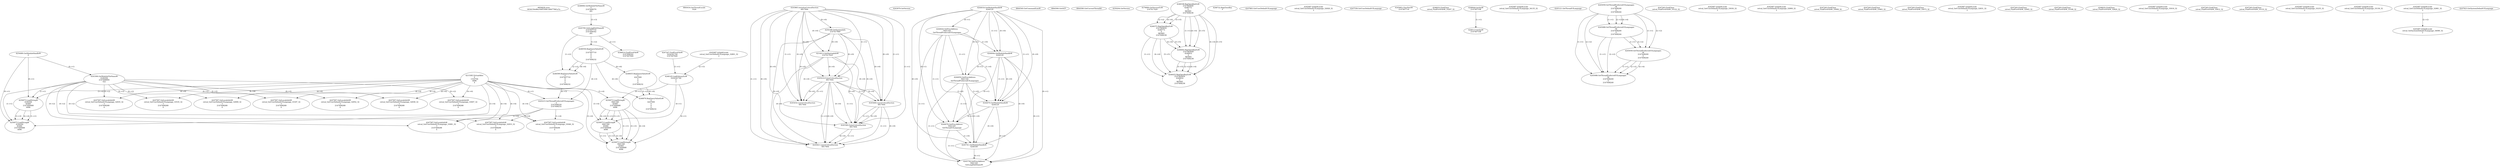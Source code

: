 // Global SCDG with merge call
digraph {
	0 [label="6850628.main
0034150e96a164f5308c1d6477961a7a"]
	1 [label="4254480.GetModuleHandleW
0"]
	2 [label="6844434.SetThreadLocale
1024"]
	3 [label="4243965.InitializeCriticalSection
6917004"]
	4 [label="4243979.GetVersion
"]
	5 [label="4244018.GetModuleHandleW
4244120"]
	6 [label="4244024.GetProcAddress
9441320
GetThreadPreferredUILanguages"]
	5 -> 6 [label="(0-->1)"]
	7 [label="4244044.GetModuleHandleW
4244120"]
	5 -> 7 [label="(1-->1)"]
	5 -> 7 [label="(0-->0)"]
	6 -> 7 [label="(1-->0)"]
	8 [label="4244050.GetProcAddress
9441320
SetThreadPreferredUILanguages"]
	5 -> 8 [label="(0-->1)"]
	6 -> 8 [label="(1-->1)"]
	7 -> 8 [label="(0-->1)"]
	9 [label="4244070.GetModuleHandleW
4244120"]
	5 -> 9 [label="(1-->1)"]
	7 -> 9 [label="(1-->1)"]
	5 -> 9 [label="(0-->0)"]
	6 -> 9 [label="(1-->0)"]
	7 -> 9 [label="(0-->0)"]
	8 -> 9 [label="(1-->0)"]
	10 [label="4244076.GetProcAddress
9441320
GetThreadUILanguage"]
	5 -> 10 [label="(0-->1)"]
	6 -> 10 [label="(1-->1)"]
	7 -> 10 [label="(0-->1)"]
	8 -> 10 [label="(1-->1)"]
	9 -> 10 [label="(0-->1)"]
	11 [label="4250188.GetSystemInfo
2147417660"]
	3 -> 11 [label="(0-->0)"]
	12 [label="6844540.GetCommandLineW
"]
	13 [label="4214413.GetStartupInfoW
2147417624"]
	3 -> 13 [label="(0-->0)"]
	11 -> 13 [label="(0-->0)"]
	14 [label="6844560.GetACP
"]
	15 [label="6844580.GetCurrentThreadId
"]
	16 [label="4250204.GetVersion
"]
	17 [label="4276690.GetVersionExW
2147417420"]
	18 [label="4243306.GetModuleFileNameW
4194304
2147408904
522"]
	1 -> 18 [label="(0-->1)"]
	19 [label="4248064.GetModuleFileNameW
0
2147408370
261"]
	20 [label="4215383.VirtualAlloc
0
1310704
4096
4"]
	21 [label="4246338.RegOpenKeyExW
2147483649
4246772
0
983065
2147408236"]
	22 [label="4246372.RegOpenKeyExW
2147483650
4246772
0
983065
2147408236"]
	21 -> 22 [label="(2-->2)"]
	21 -> 22 [label="(4-->4)"]
	21 -> 22 [label="(5-->5)"]
	23 [label="4246402.RegOpenKeyExW
2147483649
4246832
0
983065
2147408236"]
	21 -> 23 [label="(1-->1)"]
	21 -> 23 [label="(4-->4)"]
	22 -> 23 [label="(4-->4)"]
	21 -> 23 [label="(5-->5)"]
	22 -> 23 [label="(5-->5)"]
	24 [label="4245741.GetModuleHandleW
4246160"]
	5 -> 24 [label="(0-->0)"]
	6 -> 24 [label="(1-->0)"]
	7 -> 24 [label="(0-->0)"]
	8 -> 24 [label="(1-->0)"]
	9 -> 24 [label="(0-->0)"]
	10 -> 24 [label="(1-->0)"]
	25 [label="4245758.GetProcAddress
9441320
GetLongPathNameW"]
	5 -> 25 [label="(0-->1)"]
	6 -> 25 [label="(1-->1)"]
	7 -> 25 [label="(0-->1)"]
	8 -> 25 [label="(1-->1)"]
	9 -> 25 [label="(0-->1)"]
	10 -> 25 [label="(1-->1)"]
	24 -> 25 [label="(0-->1)"]
	26 [label="4245785.GetLongPathNameW
2147407710
2147406542
261"]
	19 -> 26 [label="(3-->3)"]
	27 [label="4246556.RegQueryValueExW
0
2147407710
0
0
0
2147408232"]
	26 -> 27 [label="(1-->2)"]
	28 [label="4246635.RegQueryValueExW
0
4247000
0
0
0
2147408232"]
	27 -> 28 [label="(6-->6)"]
	29 [label="4246722.RegCloseKey
0"]
	30 [label="4247883.GetUserDefaultUILanguage
"]
	31 [label="4245418.EnterCriticalSection
6917004"]
	3 -> 31 [label="(1-->1)"]
	3 -> 31 [label="(0-->0)"]
	11 -> 31 [label="(0-->0)"]
	13 -> 31 [label="(0-->0)"]
	32 [label="4245469.LeaveCriticalSection
6917004"]
	3 -> 32 [label="(1-->1)"]
	31 -> 32 [label="(1-->1)"]
	3 -> 32 [label="(0-->0)"]
	11 -> 32 [label="(0-->0)"]
	13 -> 32 [label="(0-->0)"]
	31 -> 32 [label="(0-->0)"]
	33 [label="4245487.IsValidLocale
retval_GetUserDefaultUILanguage_32828_32
2"]
	34 [label="4245580.EnterCriticalSection
6917004"]
	3 -> 34 [label="(1-->1)"]
	31 -> 34 [label="(1-->1)"]
	32 -> 34 [label="(1-->1)"]
	3 -> 34 [label="(0-->0)"]
	11 -> 34 [label="(0-->0)"]
	13 -> 34 [label="(0-->0)"]
	31 -> 34 [label="(0-->0)"]
	32 -> 34 [label="(0-->0)"]
	35 [label="4245621.LeaveCriticalSection
6917004"]
	3 -> 35 [label="(1-->1)"]
	31 -> 35 [label="(1-->1)"]
	32 -> 35 [label="(1-->1)"]
	34 -> 35 [label="(1-->1)"]
	3 -> 35 [label="(0-->0)"]
	11 -> 35 [label="(0-->0)"]
	13 -> 35 [label="(0-->0)"]
	31 -> 35 [label="(0-->0)"]
	32 -> 35 [label="(0-->0)"]
	34 -> 35 [label="(0-->0)"]
	36 [label="4247558.GetUserDefaultUILanguage
"]
	37 [label="4247567.GetLocaleInfoW
retval_GetUserDefaultUILanguage_32939_32
3
2147408268
4"]
	18 -> 37 [label="(0-->2)"]
	20 -> 37 [label="(4-->4)"]
	38 [label="4247247.FindFirstFileW
3224341740
2147407640"]
	39 [label="4250073.LoadStringW
4194304
65485
2147409468
4096"]
	1 -> 39 [label="(0-->1)"]
	18 -> 39 [label="(1-->1)"]
	20 -> 39 [label="(3-->4)"]
	40 [label="4250073.LoadStringW
4194304
65484
2147409468
4096"]
	1 -> 40 [label="(0-->1)"]
	18 -> 40 [label="(1-->1)"]
	39 -> 40 [label="(1-->1)"]
	39 -> 40 [label="(3-->3)"]
	20 -> 40 [label="(3-->4)"]
	39 -> 40 [label="(4-->4)"]
	41 [label="4246432.RegOpenKeyExW
2147483650
4246832
0
983065
2147408236"]
	22 -> 41 [label="(1-->1)"]
	23 -> 41 [label="(2-->2)"]
	21 -> 41 [label="(4-->4)"]
	22 -> 41 [label="(4-->4)"]
	23 -> 41 [label="(4-->4)"]
	21 -> 41 [label="(5-->5)"]
	22 -> 41 [label="(5-->5)"]
	23 -> 41 [label="(5-->5)"]
	42 [label="4245683.CharNextW
2147407716"]
	43 [label="4246014.FindFirstFileW
2147406542
2147407064"]
	26 -> 43 [label="(2-->1)"]
	44 [label="4246032.FindClose
retval_FindFirstFileW_33207_32"]
	45 [label="4246044.lstrlenW
2147407108"]
	46 [label="4246113.lstrlenW
2147407108"]
	45 -> 46 [label="(1-->1)"]
	47 [label="4245487.IsValidLocale
retval_GetUserDefaultUILanguage_34135_32
2"]
	48 [label="4245121.GetThreadUILanguage
"]
	49 [label="4245059.GetThreadPreferredUILanguages
56
2147408200
0
2147408244"]
	50 [label="4246599.RegQueryValueExW
0
2147407710
0
0
0
2147408232"]
	26 -> 50 [label="(1-->2)"]
	27 -> 50 [label="(2-->2)"]
	27 -> 50 [label="(6-->6)"]
	51 [label="4245487.IsValidLocale
retval_GetUserDefaultUILanguage_32801_32
2"]
	52 [label="4245088.GetThreadPreferredUILanguages
56
2147408200
0
2147408244"]
	49 -> 52 [label="(1-->1)"]
	49 -> 52 [label="(2-->2)"]
	49 -> 52 [label="(4-->4)"]
	53 [label="4245215.SetThreadPreferredUILanguages
4
2147408220
2147408232"]
	20 -> 53 [label="(4-->1)"]
	27 -> 53 [label="(6-->3)"]
	50 -> 53 [label="(6-->3)"]
	54 [label="4245059.GetThreadPreferredUILanguages
56
2147408200
0
2147408240"]
	49 -> 54 [label="(1-->1)"]
	52 -> 54 [label="(1-->1)"]
	49 -> 54 [label="(2-->2)"]
	52 -> 54 [label="(2-->2)"]
	55 [label="4245088.GetThreadPreferredUILanguages
56
2147408200
0
2147408240"]
	49 -> 55 [label="(1-->1)"]
	52 -> 55 [label="(1-->1)"]
	54 -> 55 [label="(1-->1)"]
	49 -> 55 [label="(2-->2)"]
	52 -> 55 [label="(2-->2)"]
	54 -> 55 [label="(2-->2)"]
	54 -> 55 [label="(4-->4)"]
	56 [label="4247567.GetLocaleInfoW
retval_GetUserDefaultUILanguage_33081_32
3
2147408268
4"]
	18 -> 56 [label="(0-->2)"]
	20 -> 56 [label="(4-->4)"]
	53 -> 56 [label="(1-->4)"]
	57 [label="4247263.FindClose
retval_FindFirstFileW_33122_32"]
	58 [label="4248145.LoadLibraryExW
3224341740
0
2"]
	38 -> 58 [label="(1-->1)"]
	51 -> 58 [label="(2-->3)"]
	59 [label="4250073.LoadStringW
9441340
65485
2147409468
4096"]
	58 -> 59 [label="(0-->1)"]
	20 -> 59 [label="(3-->4)"]
	60 [label="4250073.LoadStringW
9441340
65484
2147409468
4096"]
	58 -> 60 [label="(0-->1)"]
	59 -> 60 [label="(1-->1)"]
	59 -> 60 [label="(3-->3)"]
	20 -> 60 [label="(3-->4)"]
	59 -> 60 [label="(4-->4)"]
	61 [label="4250073.LoadStringW
9441340
65483
2147409468
4096"]
	58 -> 61 [label="(0-->1)"]
	59 -> 61 [label="(1-->1)"]
	60 -> 61 [label="(1-->1)"]
	59 -> 61 [label="(3-->3)"]
	60 -> 61 [label="(3-->3)"]
	20 -> 61 [label="(3-->4)"]
	59 -> 61 [label="(4-->4)"]
	60 -> 61 [label="(4-->4)"]
	62 [label="4245487.IsValidLocale
retval_GetUserDefaultUILanguage_33030_32
2"]
	63 [label="4246676.RegQueryValueExW
0
4247000
0
0
0
2147408232"]
	28 -> 63 [label="(2-->2)"]
	27 -> 63 [label="(6-->6)"]
	28 -> 63 [label="(6-->6)"]
	64 [label="4245487.IsValidLocale
retval_GetUserDefaultUILanguage_32809_32
2"]
	65 [label="4247567.GetLocaleInfoW
retval_GetUserDefaultUILanguage_32952_32
3
2147408268
4"]
	18 -> 65 [label="(0-->2)"]
	20 -> 65 [label="(4-->4)"]
	66 [label="4247263.FindClose
retval_FindFirstFileW_33009_32"]
	67 [label="4247567.GetLocaleInfoW
retval_GetUserDefaultUILanguage_33007_32
3
2147408268
4"]
	18 -> 67 [label="(0-->2)"]
	20 -> 67 [label="(4-->4)"]
	68 [label="4247263.FindClose
retval_FindFirstFileW_33463_32"]
	69 [label="4247567.GetLocaleInfoW
retval_GetUserDefaultUILanguage_33046_32
3
2147408268
4"]
	18 -> 69 [label="(0-->2)"]
	20 -> 69 [label="(4-->4)"]
	53 -> 69 [label="(1-->4)"]
	70 [label="4247263.FindClose
retval_FindFirstFileW_33073_32"]
	71 [label="4245487.IsValidLocale
retval_GetUserDefaultUILanguage_32831_32
2"]
	72 [label="4247567.GetLocaleInfoW
retval_GetUserDefaultUILanguage_32935_32
3
2147408268
4"]
	18 -> 72 [label="(0-->2)"]
	20 -> 72 [label="(4-->4)"]
	73 [label="4247263.FindClose
retval_FindFirstFileW_32945_32"]
	74 [label="4247263.FindClose
retval_FindFirstFileW_33169_32"]
	75 [label="4246032.FindClose
retval_FindFirstFileW_32820_32"]
	76 [label="4245487.IsValidLocale
retval_GetUserDefaultUILanguage_33016_32
2"]
	77 [label="4247567.GetLocaleInfoW
retval_GetUserDefaultUILanguage_33535_32
3
2147408268
4"]
	18 -> 77 [label="(0-->2)"]
	20 -> 77 [label="(4-->4)"]
	78 [label="4247263.FindClose
retval_FindFirstFileW_33612_32"]
	79 [label="4247567.GetLocaleInfoW
retval_GetUserDefaultUILanguage_32933_32
3
2147408268
4"]
	18 -> 79 [label="(0-->2)"]
	20 -> 79 [label="(4-->4)"]
	53 -> 79 [label="(1-->4)"]
	80 [label="4245454.LeaveCriticalSection
6917004"]
	3 -> 80 [label="(1-->1)"]
	31 -> 80 [label="(1-->1)"]
	3 -> 80 [label="(0-->0)"]
	11 -> 80 [label="(0-->0)"]
	13 -> 80 [label="(0-->0)"]
	31 -> 80 [label="(0-->0)"]
	81 [label="4247567.GetLocaleInfoW
retval_GetUserDefaultUILanguage_32909_32
3
2147408268
4"]
	18 -> 81 [label="(0-->2)"]
	20 -> 81 [label="(4-->4)"]
	82 [label="4247263.FindClose
retval_FindFirstFileW_33133_32"]
	83 [label="4247567.GetLocaleInfoW
retval_GetUserDefaultUILanguage_33187_32
3
2147408268
4"]
	18 -> 83 [label="(0-->2)"]
	20 -> 83 [label="(4-->4)"]
	84 [label="4245487.IsValidLocale
retval_GetUserDefaultUILanguage_33235_32
2"]
	85 [label="4245487.IsValidLocale
retval_GetUserDefaultUILanguage_33136_32
2"]
	86 [label="4245487.IsValidLocale
retval_GetUserDefaultUILanguage_32981_32
2"]
	87 [label="4247923.GetSystemDefaultUILanguage
"]
	88 [label="4245487.IsValidLocale
retval_GetSystemDefaultUILanguage_34090_32
2"]
	86 -> 88 [label="(2-->2)"]
}
